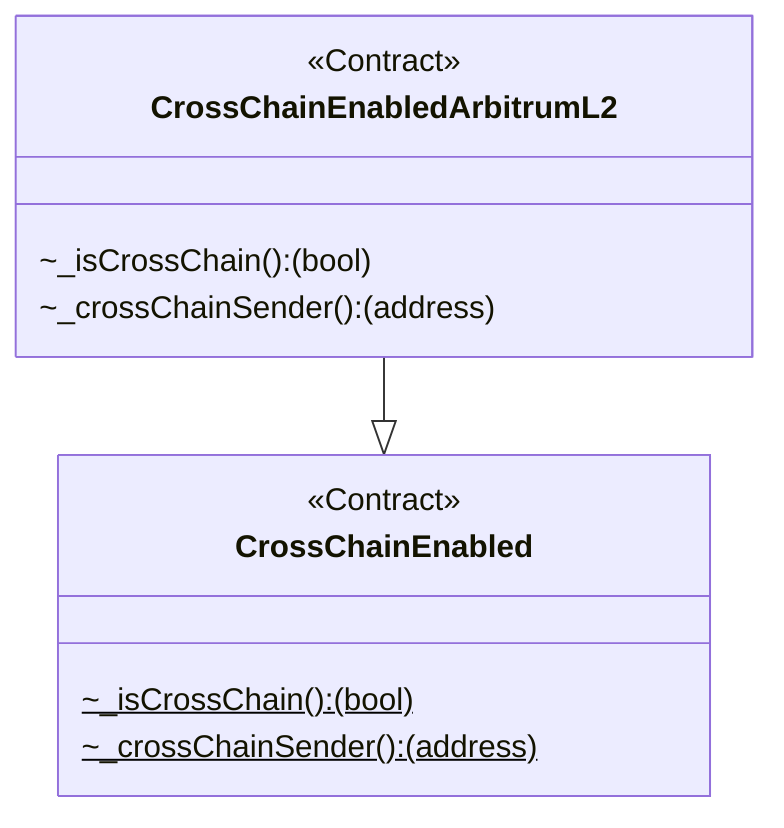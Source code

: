classDiagram
  %% 964:529:1
  class CrossChainEnabledArbitrumL2 {
    <<Contract>>
    ~_isCrossChain(): (bool)
    ~_crossChainSender(): (address)
  }
  
  CrossChainEnabledArbitrumL2 --|> CrossChainEnabled
  
  %% 662:1145:0
  class CrossChainEnabled {
    <<Contract>>
    ~_isCrossChain(): (bool)$
    ~_crossChainSender(): (address)$
  }